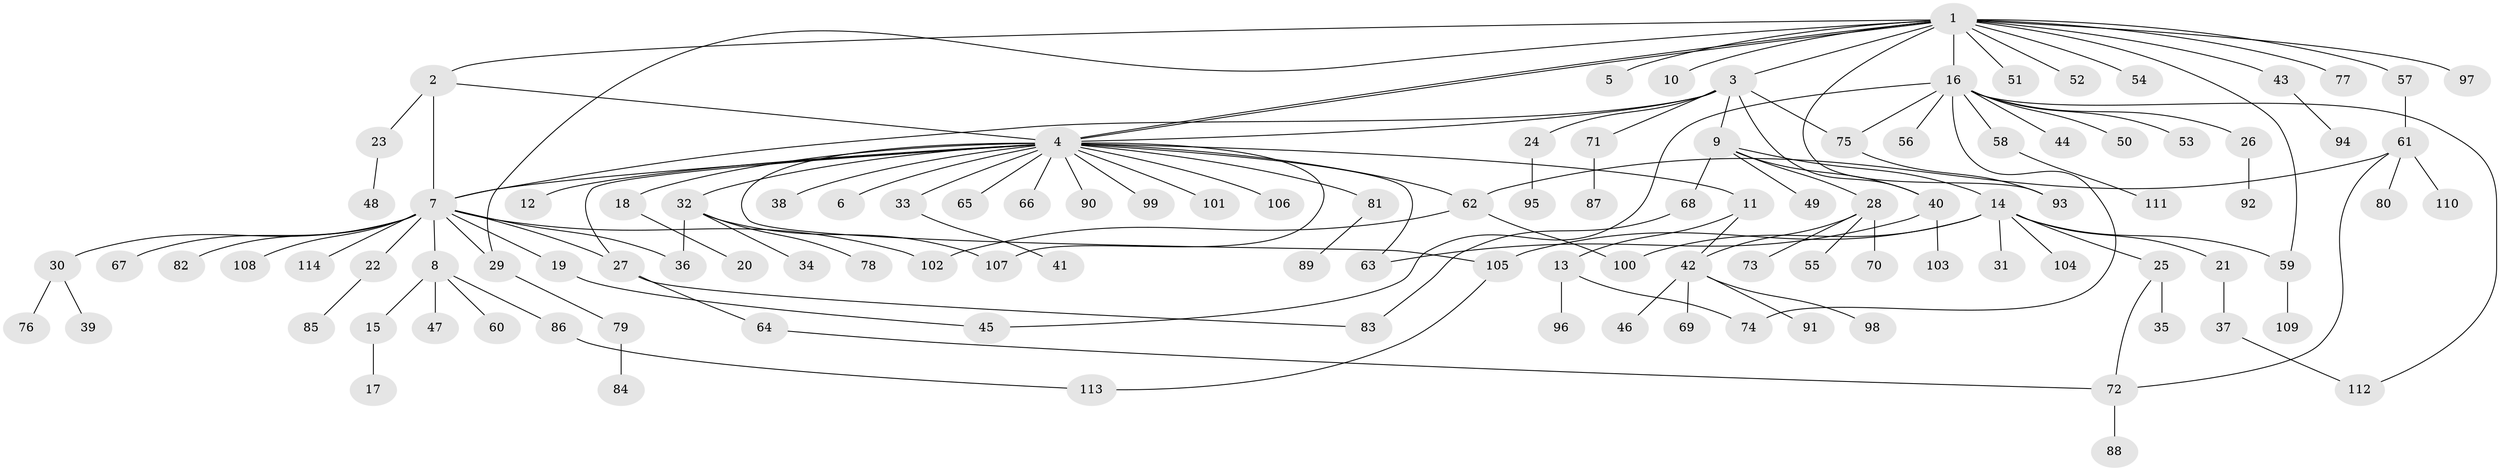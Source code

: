 // Generated by graph-tools (version 1.1) at 2025/49/03/09/25 03:49:53]
// undirected, 114 vertices, 139 edges
graph export_dot {
graph [start="1"]
  node [color=gray90,style=filled];
  1;
  2;
  3;
  4;
  5;
  6;
  7;
  8;
  9;
  10;
  11;
  12;
  13;
  14;
  15;
  16;
  17;
  18;
  19;
  20;
  21;
  22;
  23;
  24;
  25;
  26;
  27;
  28;
  29;
  30;
  31;
  32;
  33;
  34;
  35;
  36;
  37;
  38;
  39;
  40;
  41;
  42;
  43;
  44;
  45;
  46;
  47;
  48;
  49;
  50;
  51;
  52;
  53;
  54;
  55;
  56;
  57;
  58;
  59;
  60;
  61;
  62;
  63;
  64;
  65;
  66;
  67;
  68;
  69;
  70;
  71;
  72;
  73;
  74;
  75;
  76;
  77;
  78;
  79;
  80;
  81;
  82;
  83;
  84;
  85;
  86;
  87;
  88;
  89;
  90;
  91;
  92;
  93;
  94;
  95;
  96;
  97;
  98;
  99;
  100;
  101;
  102;
  103;
  104;
  105;
  106;
  107;
  108;
  109;
  110;
  111;
  112;
  113;
  114;
  1 -- 2;
  1 -- 3;
  1 -- 4;
  1 -- 4;
  1 -- 5;
  1 -- 10;
  1 -- 16;
  1 -- 29;
  1 -- 43;
  1 -- 51;
  1 -- 52;
  1 -- 54;
  1 -- 57;
  1 -- 59;
  1 -- 77;
  1 -- 93;
  1 -- 97;
  2 -- 4;
  2 -- 7;
  2 -- 23;
  3 -- 4;
  3 -- 7;
  3 -- 9;
  3 -- 24;
  3 -- 40;
  3 -- 71;
  3 -- 75;
  4 -- 6;
  4 -- 7;
  4 -- 11;
  4 -- 12;
  4 -- 18;
  4 -- 27;
  4 -- 32;
  4 -- 33;
  4 -- 38;
  4 -- 62;
  4 -- 63;
  4 -- 65;
  4 -- 66;
  4 -- 81;
  4 -- 90;
  4 -- 99;
  4 -- 101;
  4 -- 105;
  4 -- 106;
  4 -- 107;
  7 -- 8;
  7 -- 19;
  7 -- 22;
  7 -- 27;
  7 -- 29;
  7 -- 30;
  7 -- 36;
  7 -- 67;
  7 -- 82;
  7 -- 102;
  7 -- 108;
  7 -- 114;
  8 -- 15;
  8 -- 47;
  8 -- 60;
  8 -- 86;
  9 -- 14;
  9 -- 28;
  9 -- 40;
  9 -- 49;
  9 -- 68;
  11 -- 13;
  11 -- 42;
  13 -- 74;
  13 -- 96;
  14 -- 21;
  14 -- 25;
  14 -- 31;
  14 -- 59;
  14 -- 100;
  14 -- 104;
  14 -- 105;
  15 -- 17;
  16 -- 26;
  16 -- 44;
  16 -- 45;
  16 -- 50;
  16 -- 53;
  16 -- 56;
  16 -- 58;
  16 -- 74;
  16 -- 75;
  16 -- 112;
  18 -- 20;
  19 -- 45;
  21 -- 37;
  22 -- 85;
  23 -- 48;
  24 -- 95;
  25 -- 35;
  25 -- 72;
  26 -- 92;
  27 -- 64;
  27 -- 83;
  28 -- 42;
  28 -- 55;
  28 -- 70;
  28 -- 73;
  29 -- 79;
  30 -- 39;
  30 -- 76;
  32 -- 34;
  32 -- 36;
  32 -- 78;
  32 -- 107;
  33 -- 41;
  37 -- 112;
  40 -- 63;
  40 -- 103;
  42 -- 46;
  42 -- 69;
  42 -- 91;
  42 -- 98;
  43 -- 94;
  57 -- 61;
  58 -- 111;
  59 -- 109;
  61 -- 62;
  61 -- 72;
  61 -- 80;
  61 -- 110;
  62 -- 100;
  62 -- 102;
  64 -- 72;
  68 -- 83;
  71 -- 87;
  72 -- 88;
  75 -- 93;
  79 -- 84;
  81 -- 89;
  86 -- 113;
  105 -- 113;
}
